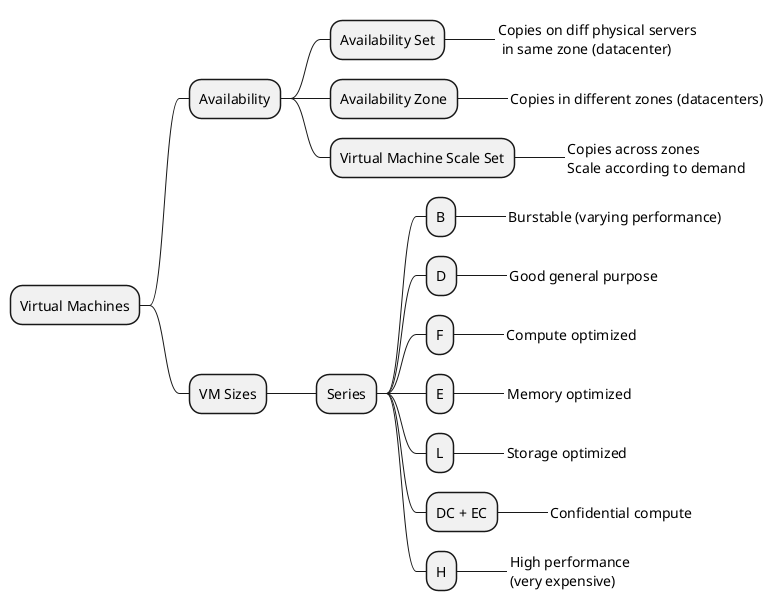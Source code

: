 @startmindmap "Virtual Machines"

+ Virtual Machines
++ Availability
+++ Availability Set
++++_ Copies on diff physical servers\n in same zone (datacenter)
+++ Availability Zone
++++_ Copies in different zones (datacenters)
+++ Virtual Machine Scale Set
++++_ Copies across zones\nScale according to demand
++ VM Sizes
+++ Series
++++ B
+++++_ Burstable (varying performance)
++++ D
+++++_ Good general purpose
++++ F
+++++_ Compute optimized
++++ E
+++++_ Memory optimized
++++ L
+++++_ Storage optimized
++++ DC + EC
+++++_ Confidential compute
++++ H
+++++_ High performance\n(very expensive)


@endmindmap

